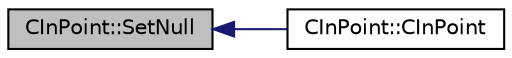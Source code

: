 digraph "CInPoint::SetNull"
{
  edge [fontname="Helvetica",fontsize="10",labelfontname="Helvetica",labelfontsize="10"];
  node [fontname="Helvetica",fontsize="10",shape=record];
  rankdir="LR";
  Node8 [label="CInPoint::SetNull",height=0.2,width=0.4,color="black", fillcolor="grey75", style="filled", fontcolor="black"];
  Node8 -> Node9 [dir="back",color="midnightblue",fontsize="10",style="solid",fontname="Helvetica"];
  Node9 [label="CInPoint::CInPoint",height=0.2,width=0.4,color="black", fillcolor="white", style="filled",URL="$class_c_in_point.html#ad44d4164a178cd7b0ddca6dd9f862d50"];
}

